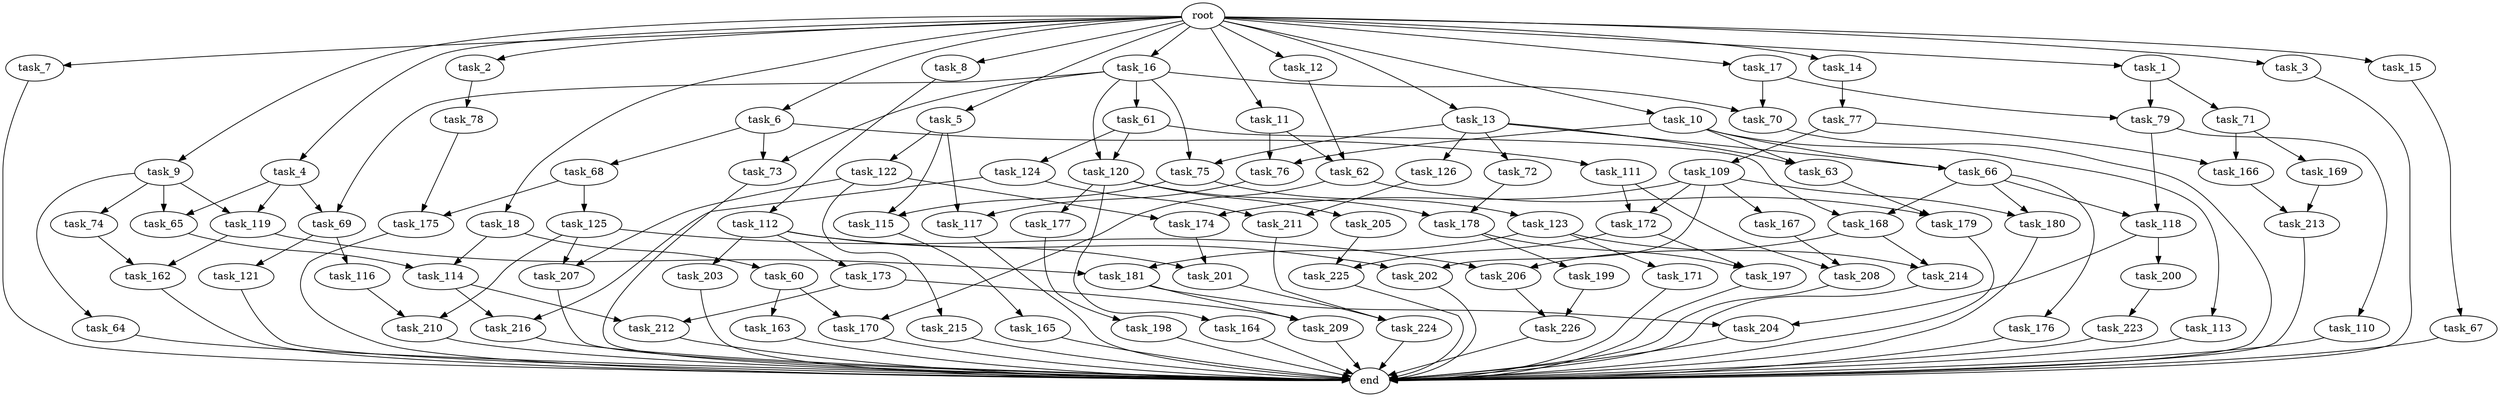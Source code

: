 digraph G {
  task_116 [size="549755813888.000000"];
  task_163 [size="549755813888.000000"];
  task_15 [size="1024.000000"];
  task_212 [size="292057776128.000000"];
  task_169 [size="695784701952.000000"];
  task_207 [size="1408749273088.000000"];
  task_168 [size="687194767360.000000"];
  task_173 [size="214748364800.000000"];
  task_7 [size="1024.000000"];
  task_119 [size="386547056640.000000"];
  task_166 [size="1005022347264.000000"];
  task_79 [size="1245540515840.000000"];
  task_75 [size="773094113280.000000"];
  task_214 [size="429496729600.000000"];
  task_176 [size="137438953472.000000"];
  task_204 [size="523986010112.000000"];
  task_117 [size="68719476736.000000"];
  task_181 [size="910533066752.000000"];
  task_9 [size="1024.000000"];
  task_199 [size="695784701952.000000"];
  task_211 [size="352187318272.000000"];
  task_175 [size="1073741824000.000000"];
  task_216 [size="214748364800.000000"];
  task_112 [size="34359738368.000000"];
  task_121 [size="549755813888.000000"];
  task_164 [size="34359738368.000000"];
  task_179 [size="1116691496960.000000"];
  task_73 [size="1554778161152.000000"];
  task_172 [size="910533066752.000000"];
  task_77 [size="214748364800.000000"];
  task_198 [size="549755813888.000000"];
  task_65 [size="386547056640.000000"];
  task_118 [size="171798691840.000000"];
  task_18 [size="1024.000000"];
  task_63 [size="214748364800.000000"];
  task_68 [size="858993459200.000000"];
  task_115 [size="343597383680.000000"];
  task_206 [size="764504178688.000000"];
  task_61 [size="695784701952.000000"];
  task_64 [size="309237645312.000000"];
  task_109 [size="309237645312.000000"];
  task_167 [size="695784701952.000000"];
  task_125 [size="858993459200.000000"];
  task_1 [size="1024.000000"];
  task_78 [size="34359738368.000000"];
  task_11 [size="1024.000000"];
  task_210 [size="627065225216.000000"];
  task_201 [size="910533066752.000000"];
  task_177 [size="34359738368.000000"];
  task_69 [size="773094113280.000000"];
  task_225 [size="446676598784.000000"];
  task_171 [size="214748364800.000000"];
  task_162 [size="1005022347264.000000"];
  task_165 [size="309237645312.000000"];
  task_123 [size="309237645312.000000"];
  task_180 [size="833223655424.000000"];
  task_111 [size="858993459200.000000"];
  task_62 [size="386547056640.000000"];
  task_66 [size="214748364800.000000"];
  task_213 [size="858993459200.000000"];
  end [size="0.000000"];
  task_226 [size="996432412672.000000"];
  task_3 [size="1024.000000"];
  task_4 [size="1024.000000"];
  task_60 [size="858993459200.000000"];
  task_10 [size="1024.000000"];
  task_70 [size="1245540515840.000000"];
  task_71 [size="695784701952.000000"];
  task_67 [size="420906795008.000000"];
  task_14 [size="1024.000000"];
  task_12 [size="1024.000000"];
  task_13 [size="1024.000000"];
  task_223 [size="549755813888.000000"];
  task_174 [size="1554778161152.000000"];
  task_126 [size="77309411328.000000"];
  task_114 [size="1279900254208.000000"];
  task_203 [size="214748364800.000000"];
  task_6 [size="1024.000000"];
  task_113 [size="137438953472.000000"];
  task_124 [size="549755813888.000000"];
  task_2 [size="1024.000000"];
  task_209 [size="429496729600.000000"];
  task_178 [size="343597383680.000000"];
  task_197 [size="833223655424.000000"];
  task_72 [size="77309411328.000000"];
  task_74 [size="309237645312.000000"];
  task_170 [size="970662608896.000000"];
  task_17 [size="1024.000000"];
  task_76 [size="214748364800.000000"];
  task_202 [size="910533066752.000000"];
  task_120 [size="1245540515840.000000"];
  task_200 [size="309237645312.000000"];
  root [size="0.000000"];
  task_205 [size="34359738368.000000"];
  task_208 [size="292057776128.000000"];
  task_8 [size="1024.000000"];
  task_16 [size="1024.000000"];
  task_5 [size="1024.000000"];
  task_215 [size="858993459200.000000"];
  task_110 [size="34359738368.000000"];
  task_122 [size="34359738368.000000"];
  task_224 [size="171798691840.000000"];

  task_116 -> task_210 [size="75497472.000000"];
  task_163 -> end [size="1.000000"];
  task_15 -> task_67 [size="411041792.000000"];
  task_212 -> end [size="1.000000"];
  task_169 -> task_213 [size="536870912.000000"];
  task_207 -> end [size="1.000000"];
  task_168 -> task_206 [size="209715200.000000"];
  task_168 -> task_214 [size="209715200.000000"];
  task_173 -> task_212 [size="209715200.000000"];
  task_173 -> task_209 [size="209715200.000000"];
  task_7 -> end [size="1.000000"];
  task_119 -> task_162 [size="679477248.000000"];
  task_119 -> task_181 [size="679477248.000000"];
  task_166 -> task_213 [size="301989888.000000"];
  task_79 -> task_118 [size="33554432.000000"];
  task_79 -> task_110 [size="33554432.000000"];
  task_75 -> task_115 [size="301989888.000000"];
  task_75 -> task_123 [size="301989888.000000"];
  task_214 -> end [size="1.000000"];
  task_176 -> end [size="1.000000"];
  task_204 -> end [size="1.000000"];
  task_117 -> end [size="1.000000"];
  task_181 -> task_204 [size="209715200.000000"];
  task_181 -> task_209 [size="209715200.000000"];
  task_9 -> task_65 [size="301989888.000000"];
  task_9 -> task_119 [size="301989888.000000"];
  task_9 -> task_64 [size="301989888.000000"];
  task_9 -> task_74 [size="301989888.000000"];
  task_199 -> task_226 [size="838860800.000000"];
  task_211 -> task_224 [size="33554432.000000"];
  task_175 -> end [size="1.000000"];
  task_216 -> end [size="1.000000"];
  task_112 -> task_201 [size="209715200.000000"];
  task_112 -> task_173 [size="209715200.000000"];
  task_112 -> task_202 [size="209715200.000000"];
  task_112 -> task_203 [size="209715200.000000"];
  task_121 -> end [size="1.000000"];
  task_164 -> end [size="1.000000"];
  task_179 -> end [size="1.000000"];
  task_73 -> end [size="1.000000"];
  task_172 -> task_225 [size="134217728.000000"];
  task_172 -> task_197 [size="134217728.000000"];
  task_77 -> task_109 [size="301989888.000000"];
  task_77 -> task_166 [size="301989888.000000"];
  task_198 -> end [size="1.000000"];
  task_65 -> task_114 [size="411041792.000000"];
  task_118 -> task_200 [size="301989888.000000"];
  task_118 -> task_204 [size="301989888.000000"];
  task_18 -> task_114 [size="838860800.000000"];
  task_18 -> task_60 [size="838860800.000000"];
  task_63 -> task_179 [size="679477248.000000"];
  task_68 -> task_175 [size="838860800.000000"];
  task_68 -> task_125 [size="838860800.000000"];
  task_115 -> task_165 [size="301989888.000000"];
  task_206 -> task_226 [size="134217728.000000"];
  task_61 -> task_120 [size="536870912.000000"];
  task_61 -> task_124 [size="536870912.000000"];
  task_61 -> task_168 [size="536870912.000000"];
  task_64 -> end [size="1.000000"];
  task_109 -> task_180 [size="679477248.000000"];
  task_109 -> task_174 [size="679477248.000000"];
  task_109 -> task_167 [size="679477248.000000"];
  task_109 -> task_172 [size="679477248.000000"];
  task_109 -> task_202 [size="679477248.000000"];
  task_167 -> task_208 [size="75497472.000000"];
  task_125 -> task_206 [size="536870912.000000"];
  task_125 -> task_210 [size="536870912.000000"];
  task_125 -> task_207 [size="536870912.000000"];
  task_1 -> task_79 [size="679477248.000000"];
  task_1 -> task_71 [size="679477248.000000"];
  task_78 -> task_175 [size="209715200.000000"];
  task_11 -> task_76 [size="75497472.000000"];
  task_11 -> task_62 [size="75497472.000000"];
  task_210 -> end [size="1.000000"];
  task_201 -> task_224 [size="134217728.000000"];
  task_177 -> task_198 [size="536870912.000000"];
  task_69 -> task_116 [size="536870912.000000"];
  task_69 -> task_121 [size="536870912.000000"];
  task_225 -> end [size="1.000000"];
  task_171 -> end [size="1.000000"];
  task_162 -> end [size="1.000000"];
  task_165 -> end [size="1.000000"];
  task_123 -> task_171 [size="209715200.000000"];
  task_123 -> task_214 [size="209715200.000000"];
  task_123 -> task_181 [size="209715200.000000"];
  task_180 -> end [size="1.000000"];
  task_111 -> task_172 [size="209715200.000000"];
  task_111 -> task_208 [size="209715200.000000"];
  task_62 -> task_170 [size="411041792.000000"];
  task_62 -> task_179 [size="411041792.000000"];
  task_66 -> task_118 [size="134217728.000000"];
  task_66 -> task_176 [size="134217728.000000"];
  task_66 -> task_180 [size="134217728.000000"];
  task_66 -> task_168 [size="134217728.000000"];
  task_213 -> end [size="1.000000"];
  task_226 -> end [size="1.000000"];
  task_3 -> end [size="1.000000"];
  task_4 -> task_65 [size="75497472.000000"];
  task_4 -> task_119 [size="75497472.000000"];
  task_4 -> task_69 [size="75497472.000000"];
  task_60 -> task_170 [size="536870912.000000"];
  task_60 -> task_163 [size="536870912.000000"];
  task_10 -> task_63 [size="134217728.000000"];
  task_10 -> task_66 [size="134217728.000000"];
  task_10 -> task_76 [size="134217728.000000"];
  task_10 -> task_113 [size="134217728.000000"];
  task_70 -> end [size="1.000000"];
  task_71 -> task_166 [size="679477248.000000"];
  task_71 -> task_169 [size="679477248.000000"];
  task_67 -> end [size="1.000000"];
  task_14 -> task_77 [size="209715200.000000"];
  task_12 -> task_62 [size="301989888.000000"];
  task_13 -> task_63 [size="75497472.000000"];
  task_13 -> task_66 [size="75497472.000000"];
  task_13 -> task_126 [size="75497472.000000"];
  task_13 -> task_72 [size="75497472.000000"];
  task_13 -> task_75 [size="75497472.000000"];
  task_223 -> end [size="1.000000"];
  task_174 -> task_201 [size="679477248.000000"];
  task_126 -> task_211 [size="209715200.000000"];
  task_114 -> task_212 [size="75497472.000000"];
  task_114 -> task_216 [size="75497472.000000"];
  task_203 -> end [size="1.000000"];
  task_6 -> task_68 [size="838860800.000000"];
  task_6 -> task_73 [size="838860800.000000"];
  task_6 -> task_111 [size="838860800.000000"];
  task_113 -> end [size="1.000000"];
  task_124 -> task_216 [size="134217728.000000"];
  task_124 -> task_211 [size="134217728.000000"];
  task_2 -> task_78 [size="33554432.000000"];
  task_209 -> end [size="1.000000"];
  task_178 -> task_199 [size="679477248.000000"];
  task_178 -> task_197 [size="679477248.000000"];
  task_197 -> end [size="1.000000"];
  task_72 -> task_178 [size="301989888.000000"];
  task_74 -> task_162 [size="301989888.000000"];
  task_170 -> end [size="1.000000"];
  task_17 -> task_79 [size="536870912.000000"];
  task_17 -> task_70 [size="536870912.000000"];
  task_76 -> task_117 [size="33554432.000000"];
  task_202 -> end [size="1.000000"];
  task_120 -> task_164 [size="33554432.000000"];
  task_120 -> task_178 [size="33554432.000000"];
  task_120 -> task_177 [size="33554432.000000"];
  task_120 -> task_205 [size="33554432.000000"];
  task_200 -> task_223 [size="536870912.000000"];
  root -> task_13 [size="1.000000"];
  root -> task_17 [size="1.000000"];
  root -> task_3 [size="1.000000"];
  root -> task_4 [size="1.000000"];
  root -> task_11 [size="1.000000"];
  root -> task_15 [size="1.000000"];
  root -> task_10 [size="1.000000"];
  root -> task_6 [size="1.000000"];
  root -> task_9 [size="1.000000"];
  root -> task_16 [size="1.000000"];
  root -> task_8 [size="1.000000"];
  root -> task_18 [size="1.000000"];
  root -> task_1 [size="1.000000"];
  root -> task_5 [size="1.000000"];
  root -> task_7 [size="1.000000"];
  root -> task_2 [size="1.000000"];
  root -> task_14 [size="1.000000"];
  root -> task_12 [size="1.000000"];
  task_205 -> task_225 [size="301989888.000000"];
  task_208 -> end [size="1.000000"];
  task_8 -> task_112 [size="33554432.000000"];
  task_16 -> task_75 [size="679477248.000000"];
  task_16 -> task_61 [size="679477248.000000"];
  task_16 -> task_70 [size="679477248.000000"];
  task_16 -> task_120 [size="679477248.000000"];
  task_16 -> task_73 [size="679477248.000000"];
  task_16 -> task_69 [size="679477248.000000"];
  task_5 -> task_117 [size="33554432.000000"];
  task_5 -> task_122 [size="33554432.000000"];
  task_5 -> task_115 [size="33554432.000000"];
  task_215 -> end [size="1.000000"];
  task_110 -> end [size="1.000000"];
  task_122 -> task_174 [size="838860800.000000"];
  task_122 -> task_207 [size="838860800.000000"];
  task_122 -> task_215 [size="838860800.000000"];
  task_224 -> end [size="1.000000"];
}
